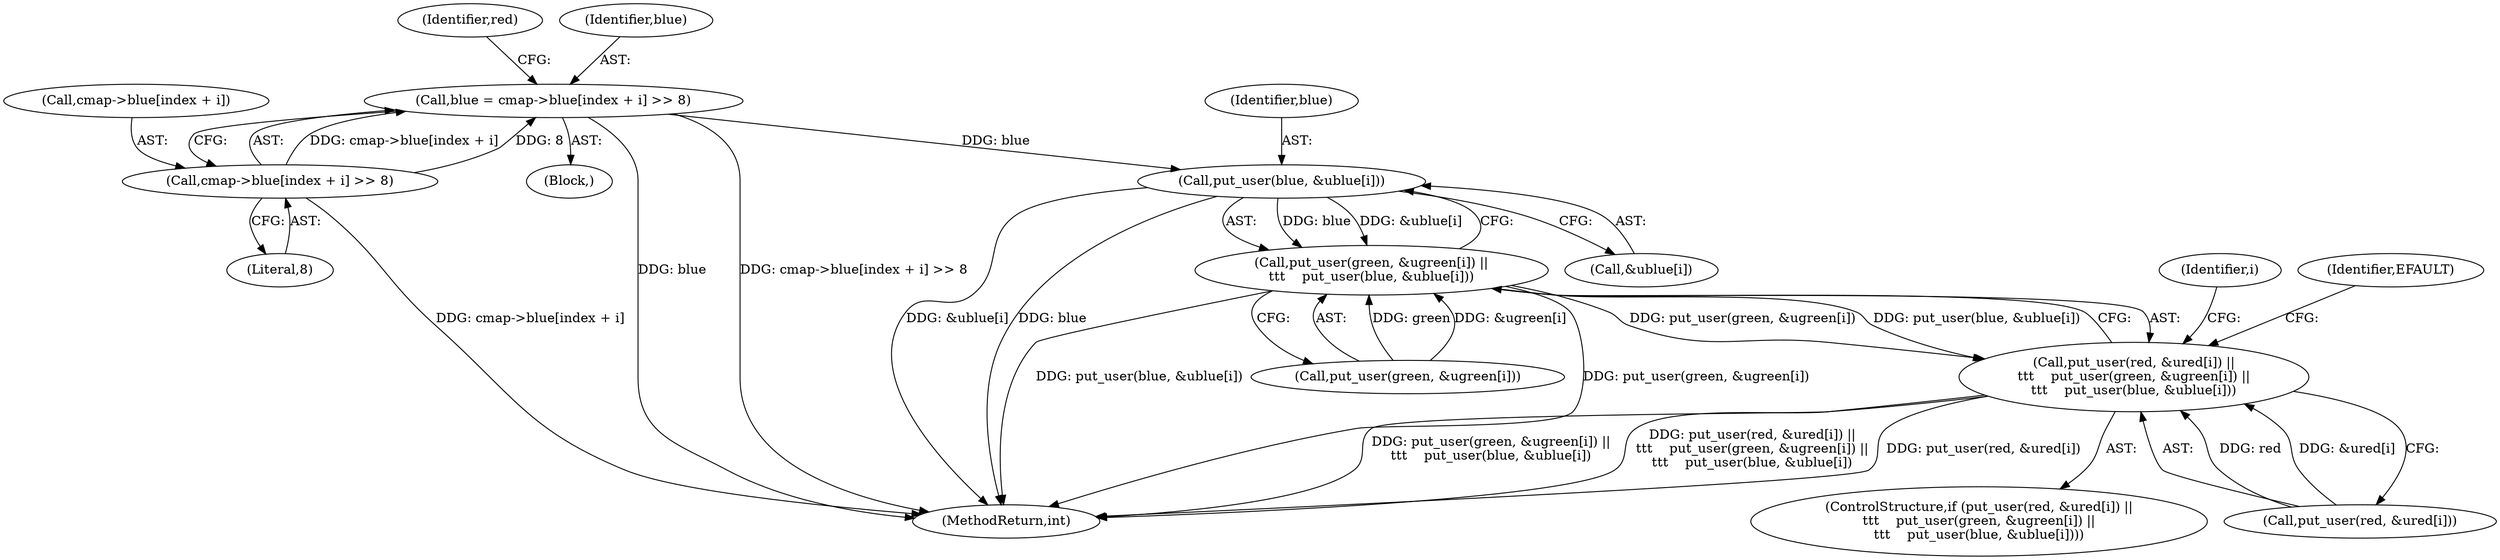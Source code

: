 digraph "0_linux_250c6c49e3b68756b14983c076183568636e2bde@array" {
"1000461" [label="(Call,put_user(blue, &ublue[i]))"];
"1000435" [label="(Call,blue = cmap->blue[index + i] >> 8)"];
"1000437" [label="(Call,cmap->blue[index + i] >> 8)"];
"1000454" [label="(Call,put_user(green, &ugreen[i]) ||\n\t\t\t    put_user(blue, &ublue[i]))"];
"1000447" [label="(Call,put_user(red, &ured[i]) ||\n\t\t\t    put_user(green, &ugreen[i]) ||\n\t\t\t    put_user(blue, &ublue[i]))"];
"1000435" [label="(Call,blue = cmap->blue[index + i] >> 8)"];
"1000411" [label="(Identifier,i)"];
"1000412" [label="(Block,)"];
"1000445" [label="(Literal,8)"];
"1000438" [label="(Call,cmap->blue[index + i])"];
"1000455" [label="(Call,put_user(green, &ugreen[i]))"];
"1000448" [label="(Call,put_user(red, &ured[i]))"];
"1000469" [label="(Identifier,EFAULT)"];
"1000447" [label="(Call,put_user(red, &ured[i]) ||\n\t\t\t    put_user(green, &ugreen[i]) ||\n\t\t\t    put_user(blue, &ublue[i]))"];
"1000461" [label="(Call,put_user(blue, &ublue[i]))"];
"1000462" [label="(Identifier,blue)"];
"1000476" [label="(MethodReturn,int)"];
"1000449" [label="(Identifier,red)"];
"1000446" [label="(ControlStructure,if (put_user(red, &ured[i]) ||\n\t\t\t    put_user(green, &ugreen[i]) ||\n\t\t\t    put_user(blue, &ublue[i])))"];
"1000454" [label="(Call,put_user(green, &ugreen[i]) ||\n\t\t\t    put_user(blue, &ublue[i]))"];
"1000437" [label="(Call,cmap->blue[index + i] >> 8)"];
"1000463" [label="(Call,&ublue[i])"];
"1000436" [label="(Identifier,blue)"];
"1000461" -> "1000454"  [label="AST: "];
"1000461" -> "1000463"  [label="CFG: "];
"1000462" -> "1000461"  [label="AST: "];
"1000463" -> "1000461"  [label="AST: "];
"1000454" -> "1000461"  [label="CFG: "];
"1000461" -> "1000476"  [label="DDG: &ublue[i]"];
"1000461" -> "1000476"  [label="DDG: blue"];
"1000461" -> "1000454"  [label="DDG: blue"];
"1000461" -> "1000454"  [label="DDG: &ublue[i]"];
"1000435" -> "1000461"  [label="DDG: blue"];
"1000435" -> "1000412"  [label="AST: "];
"1000435" -> "1000437"  [label="CFG: "];
"1000436" -> "1000435"  [label="AST: "];
"1000437" -> "1000435"  [label="AST: "];
"1000449" -> "1000435"  [label="CFG: "];
"1000435" -> "1000476"  [label="DDG: blue"];
"1000435" -> "1000476"  [label="DDG: cmap->blue[index + i] >> 8"];
"1000437" -> "1000435"  [label="DDG: cmap->blue[index + i]"];
"1000437" -> "1000435"  [label="DDG: 8"];
"1000437" -> "1000445"  [label="CFG: "];
"1000438" -> "1000437"  [label="AST: "];
"1000445" -> "1000437"  [label="AST: "];
"1000437" -> "1000476"  [label="DDG: cmap->blue[index + i]"];
"1000454" -> "1000447"  [label="AST: "];
"1000454" -> "1000455"  [label="CFG: "];
"1000455" -> "1000454"  [label="AST: "];
"1000447" -> "1000454"  [label="CFG: "];
"1000454" -> "1000476"  [label="DDG: put_user(green, &ugreen[i])"];
"1000454" -> "1000476"  [label="DDG: put_user(blue, &ublue[i])"];
"1000454" -> "1000447"  [label="DDG: put_user(green, &ugreen[i])"];
"1000454" -> "1000447"  [label="DDG: put_user(blue, &ublue[i])"];
"1000455" -> "1000454"  [label="DDG: green"];
"1000455" -> "1000454"  [label="DDG: &ugreen[i]"];
"1000447" -> "1000446"  [label="AST: "];
"1000447" -> "1000448"  [label="CFG: "];
"1000448" -> "1000447"  [label="AST: "];
"1000469" -> "1000447"  [label="CFG: "];
"1000411" -> "1000447"  [label="CFG: "];
"1000447" -> "1000476"  [label="DDG: put_user(red, &ured[i]) ||\n\t\t\t    put_user(green, &ugreen[i]) ||\n\t\t\t    put_user(blue, &ublue[i])"];
"1000447" -> "1000476"  [label="DDG: put_user(red, &ured[i])"];
"1000447" -> "1000476"  [label="DDG: put_user(green, &ugreen[i]) ||\n\t\t\t    put_user(blue, &ublue[i])"];
"1000448" -> "1000447"  [label="DDG: red"];
"1000448" -> "1000447"  [label="DDG: &ured[i]"];
}
